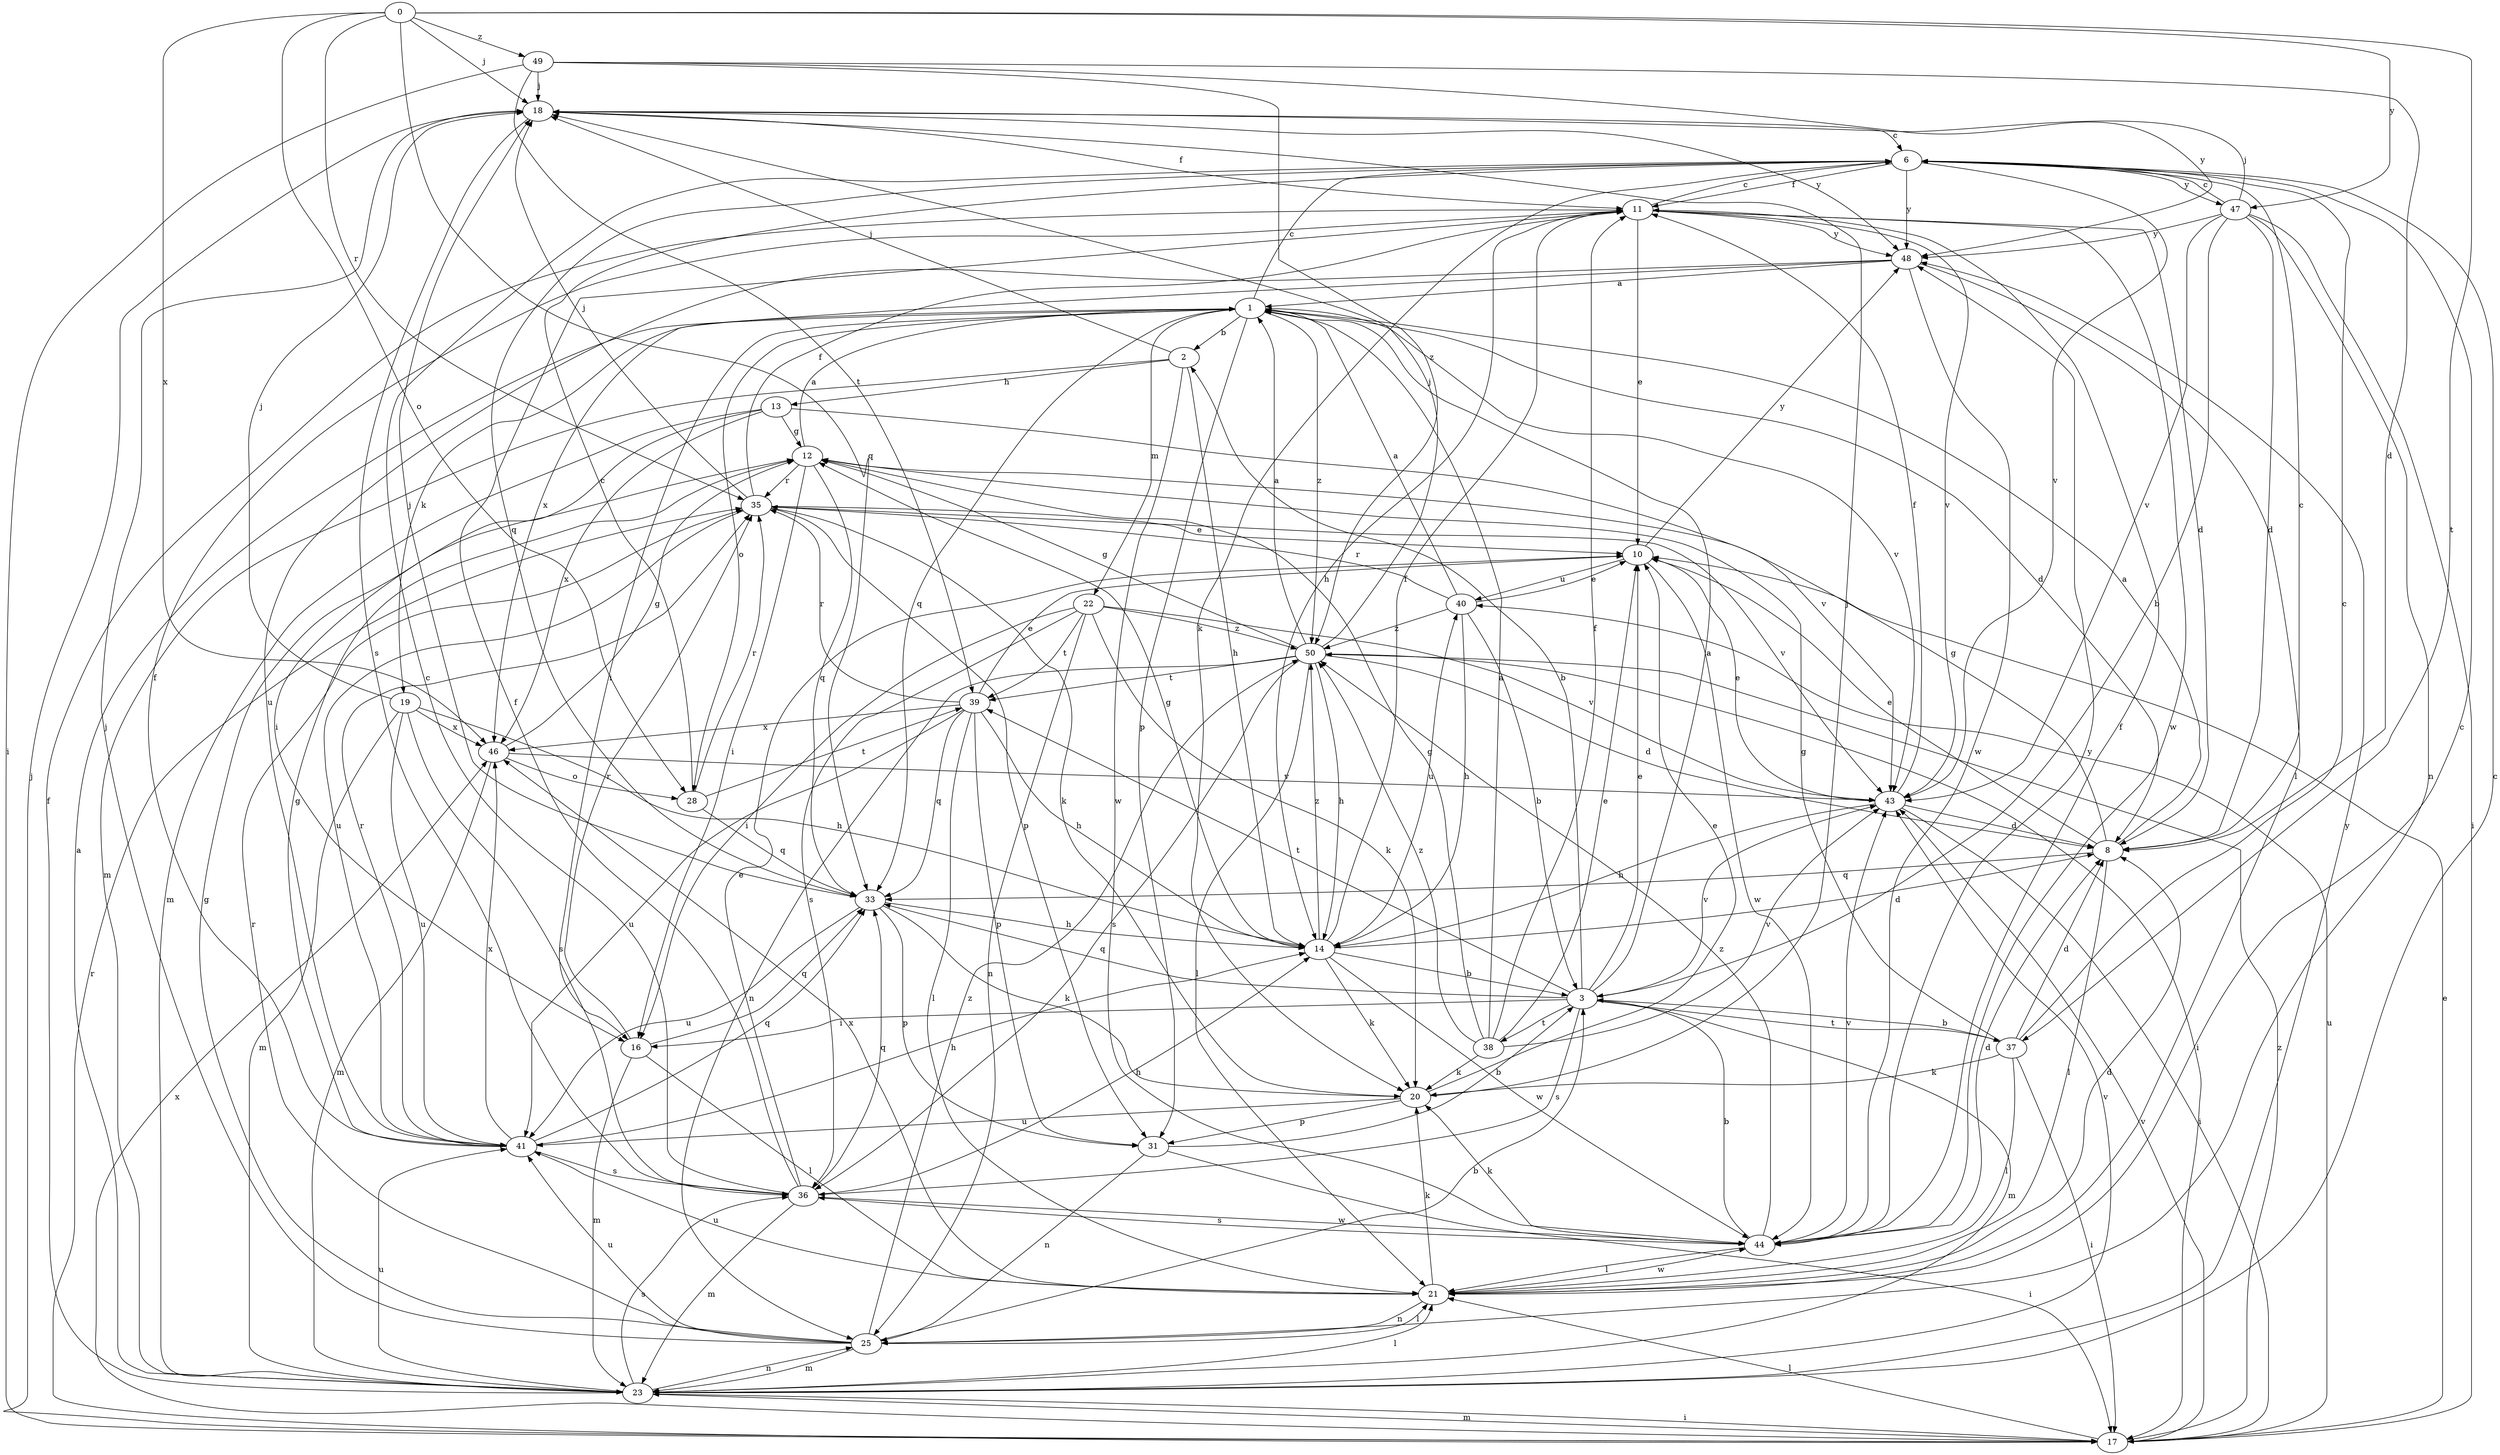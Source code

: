 strict digraph  {
0;
1;
2;
3;
6;
8;
10;
11;
12;
13;
14;
16;
17;
18;
19;
20;
21;
22;
23;
25;
28;
31;
33;
35;
36;
37;
38;
39;
40;
41;
43;
44;
46;
47;
48;
49;
50;
0 -> 18  [label=j];
0 -> 28  [label=o];
0 -> 33  [label=q];
0 -> 35  [label=r];
0 -> 37  [label=t];
0 -> 46  [label=x];
0 -> 47  [label=y];
0 -> 49  [label=z];
1 -> 2  [label=b];
1 -> 6  [label=c];
1 -> 8  [label=d];
1 -> 16  [label=i];
1 -> 19  [label=k];
1 -> 22  [label=m];
1 -> 28  [label=o];
1 -> 31  [label=p];
1 -> 33  [label=q];
1 -> 43  [label=v];
1 -> 50  [label=z];
2 -> 13  [label=h];
2 -> 14  [label=h];
2 -> 18  [label=j];
2 -> 23  [label=m];
2 -> 44  [label=w];
3 -> 1  [label=a];
3 -> 2  [label=b];
3 -> 10  [label=e];
3 -> 16  [label=i];
3 -> 23  [label=m];
3 -> 33  [label=q];
3 -> 36  [label=s];
3 -> 37  [label=t];
3 -> 38  [label=t];
3 -> 39  [label=t];
3 -> 43  [label=v];
6 -> 11  [label=f];
6 -> 20  [label=k];
6 -> 33  [label=q];
6 -> 43  [label=v];
6 -> 47  [label=y];
6 -> 48  [label=y];
8 -> 1  [label=a];
8 -> 6  [label=c];
8 -> 10  [label=e];
8 -> 12  [label=g];
8 -> 21  [label=l];
8 -> 33  [label=q];
10 -> 40  [label=u];
10 -> 44  [label=w];
10 -> 48  [label=y];
11 -> 6  [label=c];
11 -> 8  [label=d];
11 -> 10  [label=e];
11 -> 14  [label=h];
11 -> 43  [label=v];
11 -> 44  [label=w];
11 -> 48  [label=y];
12 -> 1  [label=a];
12 -> 16  [label=i];
12 -> 33  [label=q];
12 -> 35  [label=r];
13 -> 12  [label=g];
13 -> 16  [label=i];
13 -> 23  [label=m];
13 -> 43  [label=v];
13 -> 46  [label=x];
14 -> 3  [label=b];
14 -> 8  [label=d];
14 -> 11  [label=f];
14 -> 12  [label=g];
14 -> 20  [label=k];
14 -> 40  [label=u];
14 -> 44  [label=w];
14 -> 50  [label=z];
16 -> 21  [label=l];
16 -> 23  [label=m];
16 -> 33  [label=q];
16 -> 35  [label=r];
17 -> 10  [label=e];
17 -> 18  [label=j];
17 -> 21  [label=l];
17 -> 23  [label=m];
17 -> 35  [label=r];
17 -> 40  [label=u];
17 -> 43  [label=v];
17 -> 46  [label=x];
17 -> 50  [label=z];
18 -> 6  [label=c];
18 -> 11  [label=f];
18 -> 36  [label=s];
18 -> 48  [label=y];
19 -> 14  [label=h];
19 -> 18  [label=j];
19 -> 23  [label=m];
19 -> 36  [label=s];
19 -> 41  [label=u];
19 -> 46  [label=x];
20 -> 10  [label=e];
20 -> 18  [label=j];
20 -> 31  [label=p];
20 -> 41  [label=u];
21 -> 6  [label=c];
21 -> 8  [label=d];
21 -> 20  [label=k];
21 -> 25  [label=n];
21 -> 41  [label=u];
21 -> 44  [label=w];
21 -> 46  [label=x];
22 -> 16  [label=i];
22 -> 20  [label=k];
22 -> 25  [label=n];
22 -> 36  [label=s];
22 -> 39  [label=t];
22 -> 43  [label=v];
22 -> 50  [label=z];
23 -> 1  [label=a];
23 -> 6  [label=c];
23 -> 11  [label=f];
23 -> 17  [label=i];
23 -> 21  [label=l];
23 -> 25  [label=n];
23 -> 36  [label=s];
23 -> 41  [label=u];
23 -> 43  [label=v];
23 -> 48  [label=y];
25 -> 3  [label=b];
25 -> 12  [label=g];
25 -> 18  [label=j];
25 -> 21  [label=l];
25 -> 23  [label=m];
25 -> 35  [label=r];
25 -> 41  [label=u];
25 -> 50  [label=z];
28 -> 6  [label=c];
28 -> 33  [label=q];
28 -> 35  [label=r];
28 -> 39  [label=t];
31 -> 3  [label=b];
31 -> 17  [label=i];
31 -> 25  [label=n];
33 -> 14  [label=h];
33 -> 18  [label=j];
33 -> 20  [label=k];
33 -> 31  [label=p];
33 -> 41  [label=u];
35 -> 10  [label=e];
35 -> 11  [label=f];
35 -> 18  [label=j];
35 -> 20  [label=k];
35 -> 31  [label=p];
35 -> 41  [label=u];
35 -> 43  [label=v];
36 -> 6  [label=c];
36 -> 10  [label=e];
36 -> 11  [label=f];
36 -> 14  [label=h];
36 -> 23  [label=m];
36 -> 33  [label=q];
36 -> 44  [label=w];
37 -> 3  [label=b];
37 -> 6  [label=c];
37 -> 8  [label=d];
37 -> 12  [label=g];
37 -> 17  [label=i];
37 -> 20  [label=k];
37 -> 21  [label=l];
38 -> 1  [label=a];
38 -> 10  [label=e];
38 -> 11  [label=f];
38 -> 12  [label=g];
38 -> 20  [label=k];
38 -> 43  [label=v];
38 -> 50  [label=z];
39 -> 10  [label=e];
39 -> 14  [label=h];
39 -> 21  [label=l];
39 -> 31  [label=p];
39 -> 33  [label=q];
39 -> 35  [label=r];
39 -> 41  [label=u];
39 -> 46  [label=x];
40 -> 1  [label=a];
40 -> 3  [label=b];
40 -> 10  [label=e];
40 -> 14  [label=h];
40 -> 35  [label=r];
40 -> 50  [label=z];
41 -> 11  [label=f];
41 -> 12  [label=g];
41 -> 14  [label=h];
41 -> 33  [label=q];
41 -> 35  [label=r];
41 -> 36  [label=s];
41 -> 46  [label=x];
43 -> 8  [label=d];
43 -> 10  [label=e];
43 -> 11  [label=f];
43 -> 14  [label=h];
43 -> 17  [label=i];
44 -> 3  [label=b];
44 -> 8  [label=d];
44 -> 11  [label=f];
44 -> 20  [label=k];
44 -> 21  [label=l];
44 -> 36  [label=s];
44 -> 43  [label=v];
44 -> 48  [label=y];
44 -> 50  [label=z];
46 -> 12  [label=g];
46 -> 23  [label=m];
46 -> 28  [label=o];
46 -> 43  [label=v];
47 -> 3  [label=b];
47 -> 6  [label=c];
47 -> 8  [label=d];
47 -> 17  [label=i];
47 -> 18  [label=j];
47 -> 25  [label=n];
47 -> 43  [label=v];
47 -> 48  [label=y];
48 -> 1  [label=a];
48 -> 21  [label=l];
48 -> 41  [label=u];
48 -> 44  [label=w];
48 -> 46  [label=x];
49 -> 8  [label=d];
49 -> 17  [label=i];
49 -> 18  [label=j];
49 -> 39  [label=t];
49 -> 48  [label=y];
49 -> 50  [label=z];
50 -> 1  [label=a];
50 -> 8  [label=d];
50 -> 12  [label=g];
50 -> 14  [label=h];
50 -> 17  [label=i];
50 -> 18  [label=j];
50 -> 21  [label=l];
50 -> 25  [label=n];
50 -> 36  [label=s];
50 -> 39  [label=t];
}
